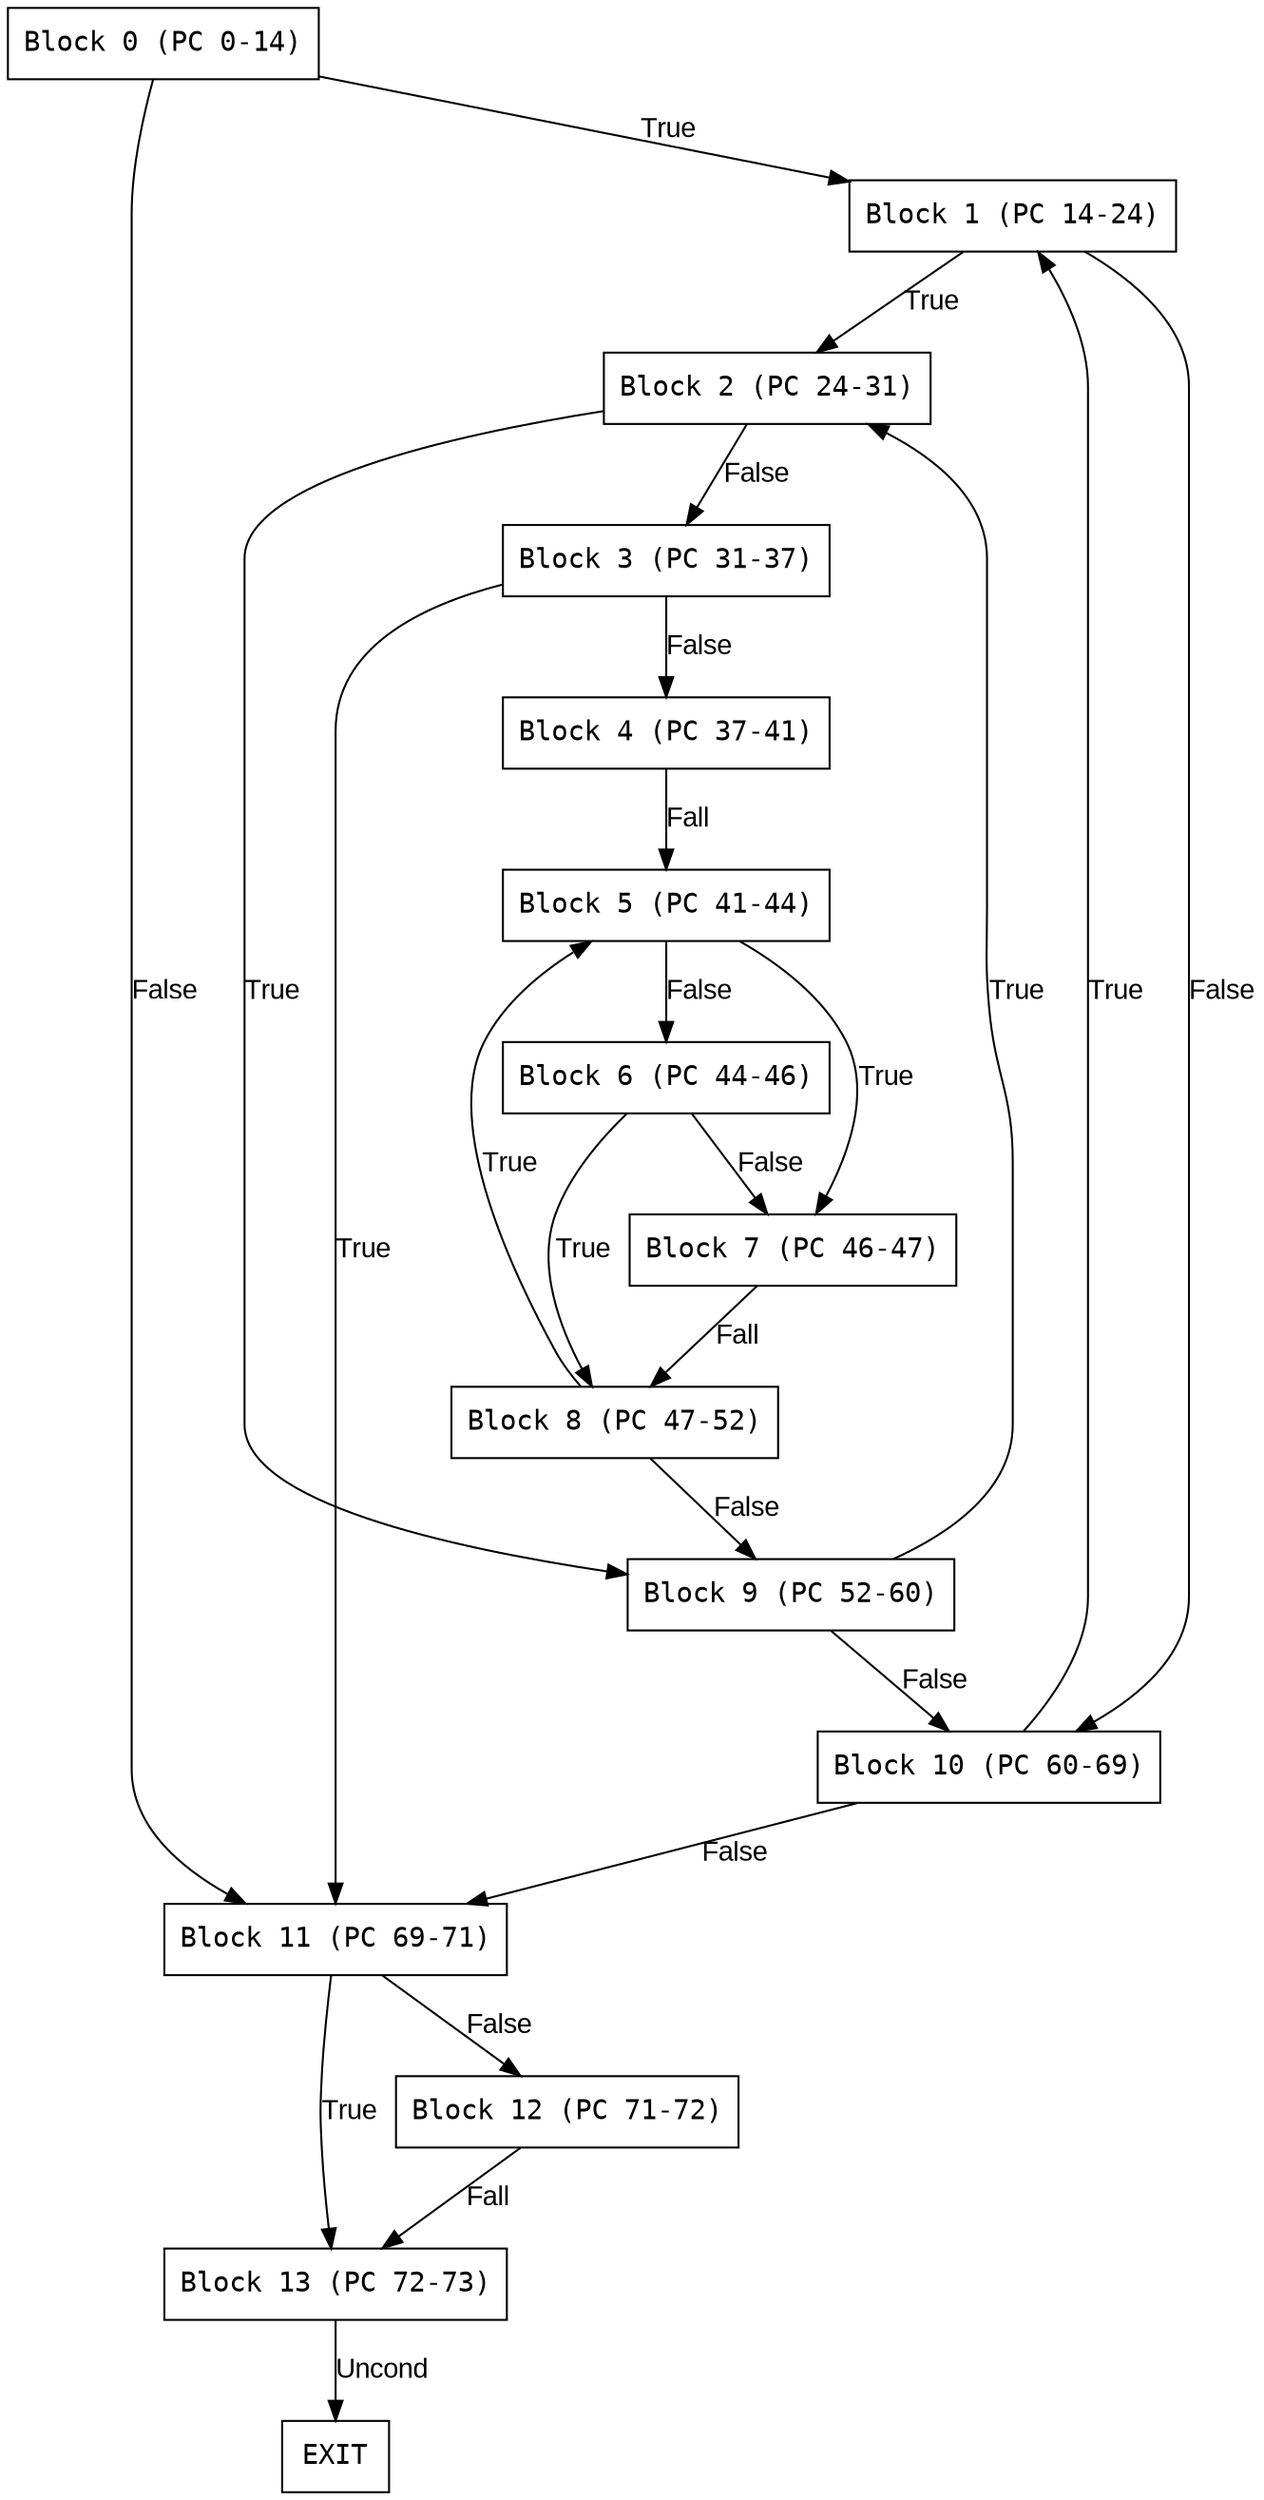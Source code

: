 digraph {
  rankdir=TB;
  node [shape=box, fontname="monospace"];
  edge [fontname="Arial"];

  0 [ label = "Block 0 (PC 0-14)" ]
  1 [ label = "Block 1 (PC 14-24)" ]
  2 [ label = "Block 2 (PC 24-31)" ]
  3 [ label = "Block 3 (PC 31-37)" ]
  4 [ label = "Block 4 (PC 37-41)" ]
  5 [ label = "Block 5 (PC 41-44)" ]
  6 [ label = "Block 6 (PC 44-46)" ]
  7 [ label = "Block 7 (PC 46-47)" ]
  8 [ label = "Block 8 (PC 47-52)" ]
  9 [ label = "Block 9 (PC 52-60)" ]
  10 [ label = "Block 10 (PC 60-69)" ]
  11 [ label = "Block 11 (PC 69-71)" ]
  12 [ label = "Block 12 (PC 71-72)" ]
  13 [ label = "Block 13 (PC 72-73)" ]
  14 [ label = "EXIT" ]

  0 -> 11 [label="False"]
  0 -> 1 [label="True"]
  1 -> 10 [label="False"]
  1 -> 2 [label="True"]
  2 -> 9 [label="True"]
  2 -> 3 [label="False"]
  3 -> 11 [label="True"]
  3 -> 4 [label="False"]
  4 -> 5 [label="Fall"]
  5 -> 7 [label="True"]
  5 -> 6 [label="False"]
  6 -> 8 [label="True"]
  6 -> 7 [label="False"]
  7 -> 8 [label="Fall"]
  8 -> 5 [label="True"]
  8 -> 9 [label="False"]
  9 -> 2 [label="True"]
  9 -> 10 [label="False"]
  10 -> 1 [label="True"]
  10 -> 11 [label="False"]
  11 -> 13 [label="True"]
  11 -> 12 [label="False"]
  12 -> 13 [label="Fall"]
  13 -> 14 [label="Uncond"]
}
